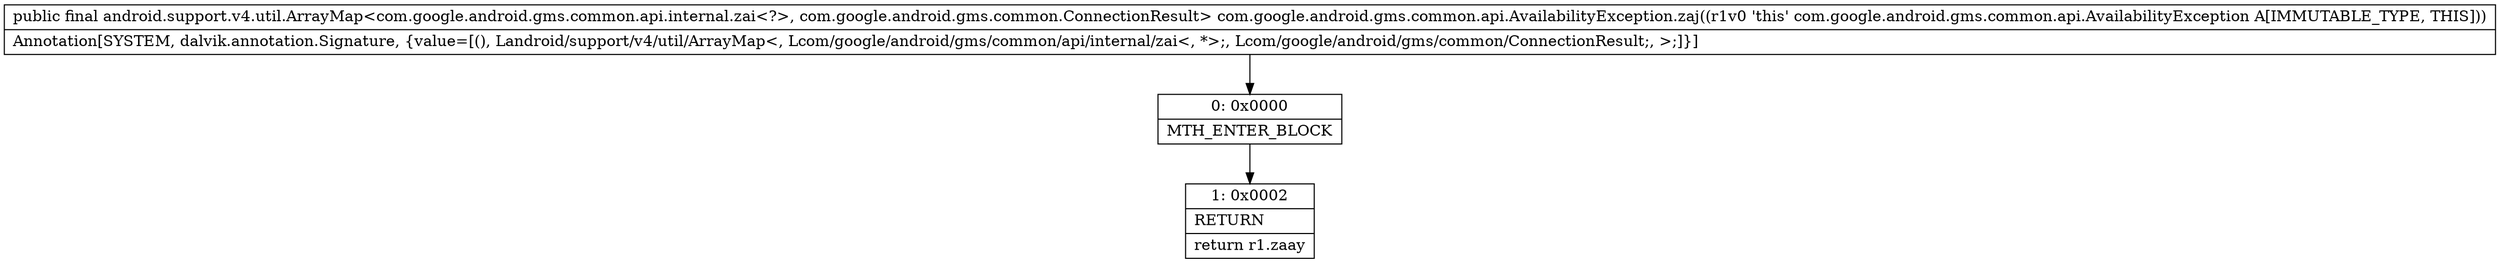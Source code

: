 digraph "CFG forcom.google.android.gms.common.api.AvailabilityException.zaj()Landroid\/support\/v4\/util\/ArrayMap;" {
Node_0 [shape=record,label="{0\:\ 0x0000|MTH_ENTER_BLOCK\l}"];
Node_1 [shape=record,label="{1\:\ 0x0002|RETURN\l|return r1.zaay\l}"];
MethodNode[shape=record,label="{public final android.support.v4.util.ArrayMap\<com.google.android.gms.common.api.internal.zai\<?\>, com.google.android.gms.common.ConnectionResult\> com.google.android.gms.common.api.AvailabilityException.zaj((r1v0 'this' com.google.android.gms.common.api.AvailabilityException A[IMMUTABLE_TYPE, THIS]))  | Annotation[SYSTEM, dalvik.annotation.Signature, \{value=[(), Landroid\/support\/v4\/util\/ArrayMap\<, Lcom\/google\/android\/gms\/common\/api\/internal\/zai\<, *\>;, Lcom\/google\/android\/gms\/common\/ConnectionResult;, \>;]\}]\l}"];
MethodNode -> Node_0;
Node_0 -> Node_1;
}

